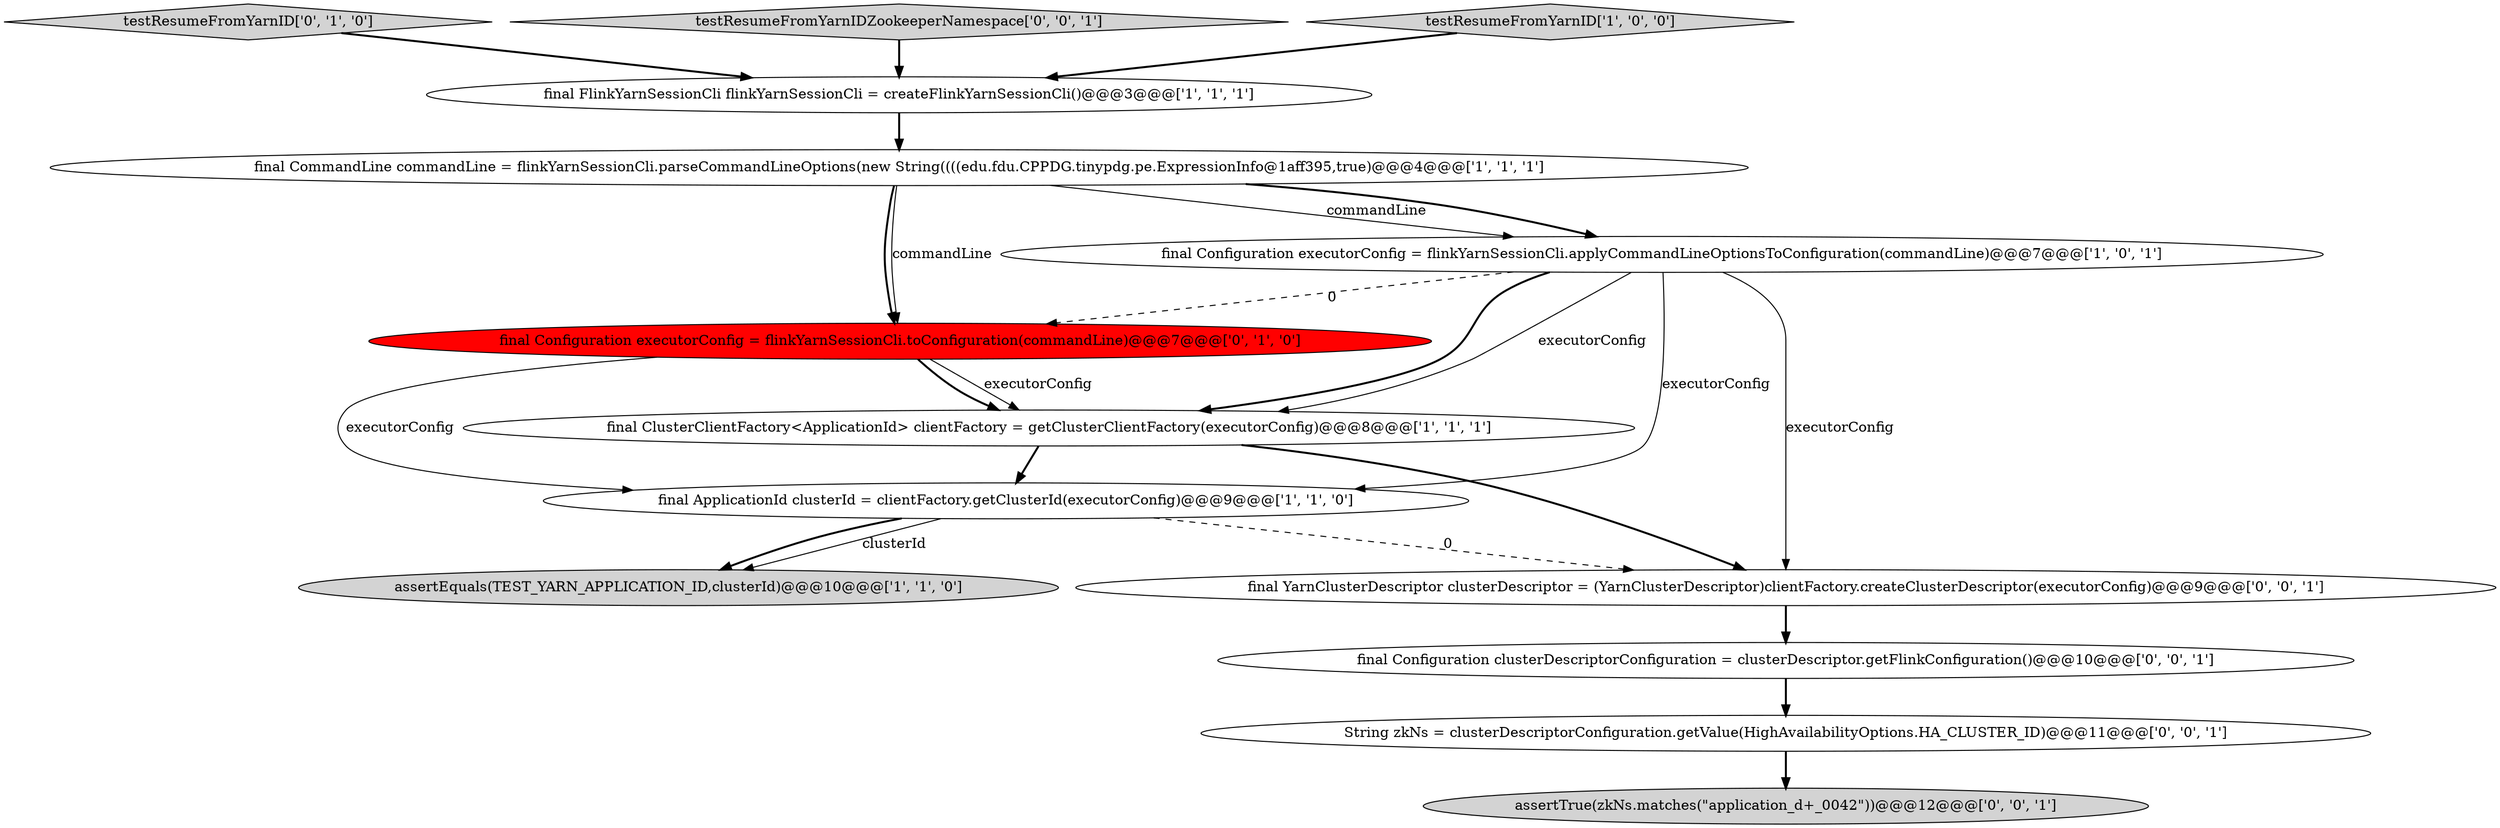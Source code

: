 digraph {
9 [style = filled, label = "final Configuration clusterDescriptorConfiguration = clusterDescriptor.getFlinkConfiguration()@@@10@@@['0', '0', '1']", fillcolor = white, shape = ellipse image = "AAA0AAABBB3BBB"];
13 [style = filled, label = "String zkNs = clusterDescriptorConfiguration.getValue(HighAvailabilityOptions.HA_CLUSTER_ID)@@@11@@@['0', '0', '1']", fillcolor = white, shape = ellipse image = "AAA0AAABBB3BBB"];
1 [style = filled, label = "final Configuration executorConfig = flinkYarnSessionCli.applyCommandLineOptionsToConfiguration(commandLine)@@@7@@@['1', '0', '1']", fillcolor = white, shape = ellipse image = "AAA0AAABBB1BBB"];
2 [style = filled, label = "assertEquals(TEST_YARN_APPLICATION_ID,clusterId)@@@10@@@['1', '1', '0']", fillcolor = lightgray, shape = ellipse image = "AAA0AAABBB1BBB"];
0 [style = filled, label = "final ApplicationId clusterId = clientFactory.getClusterId(executorConfig)@@@9@@@['1', '1', '0']", fillcolor = white, shape = ellipse image = "AAA0AAABBB1BBB"];
8 [style = filled, label = "final Configuration executorConfig = flinkYarnSessionCli.toConfiguration(commandLine)@@@7@@@['0', '1', '0']", fillcolor = red, shape = ellipse image = "AAA1AAABBB2BBB"];
7 [style = filled, label = "testResumeFromYarnID['0', '1', '0']", fillcolor = lightgray, shape = diamond image = "AAA0AAABBB2BBB"];
10 [style = filled, label = "assertTrue(zkNs.matches(\"application_\d+_0042\"))@@@12@@@['0', '0', '1']", fillcolor = lightgray, shape = ellipse image = "AAA0AAABBB3BBB"];
3 [style = filled, label = "final ClusterClientFactory<ApplicationId> clientFactory = getClusterClientFactory(executorConfig)@@@8@@@['1', '1', '1']", fillcolor = white, shape = ellipse image = "AAA0AAABBB1BBB"];
11 [style = filled, label = "final YarnClusterDescriptor clusterDescriptor = (YarnClusterDescriptor)clientFactory.createClusterDescriptor(executorConfig)@@@9@@@['0', '0', '1']", fillcolor = white, shape = ellipse image = "AAA0AAABBB3BBB"];
6 [style = filled, label = "final FlinkYarnSessionCli flinkYarnSessionCli = createFlinkYarnSessionCli()@@@3@@@['1', '1', '1']", fillcolor = white, shape = ellipse image = "AAA0AAABBB1BBB"];
12 [style = filled, label = "testResumeFromYarnIDZookeeperNamespace['0', '0', '1']", fillcolor = lightgray, shape = diamond image = "AAA0AAABBB3BBB"];
4 [style = filled, label = "final CommandLine commandLine = flinkYarnSessionCli.parseCommandLineOptions(new String((((edu.fdu.CPPDG.tinypdg.pe.ExpressionInfo@1aff395,true)@@@4@@@['1', '1', '1']", fillcolor = white, shape = ellipse image = "AAA0AAABBB1BBB"];
5 [style = filled, label = "testResumeFromYarnID['1', '0', '0']", fillcolor = lightgray, shape = diamond image = "AAA0AAABBB1BBB"];
13->10 [style = bold, label=""];
4->8 [style = solid, label="commandLine"];
0->2 [style = solid, label="clusterId"];
0->2 [style = bold, label=""];
8->3 [style = bold, label=""];
1->3 [style = bold, label=""];
3->11 [style = bold, label=""];
1->3 [style = solid, label="executorConfig"];
0->11 [style = dashed, label="0"];
8->3 [style = solid, label="executorConfig"];
11->9 [style = bold, label=""];
12->6 [style = bold, label=""];
3->0 [style = bold, label=""];
1->0 [style = solid, label="executorConfig"];
6->4 [style = bold, label=""];
5->6 [style = bold, label=""];
4->1 [style = solid, label="commandLine"];
7->6 [style = bold, label=""];
4->8 [style = bold, label=""];
1->8 [style = dashed, label="0"];
4->1 [style = bold, label=""];
8->0 [style = solid, label="executorConfig"];
1->11 [style = solid, label="executorConfig"];
9->13 [style = bold, label=""];
}
